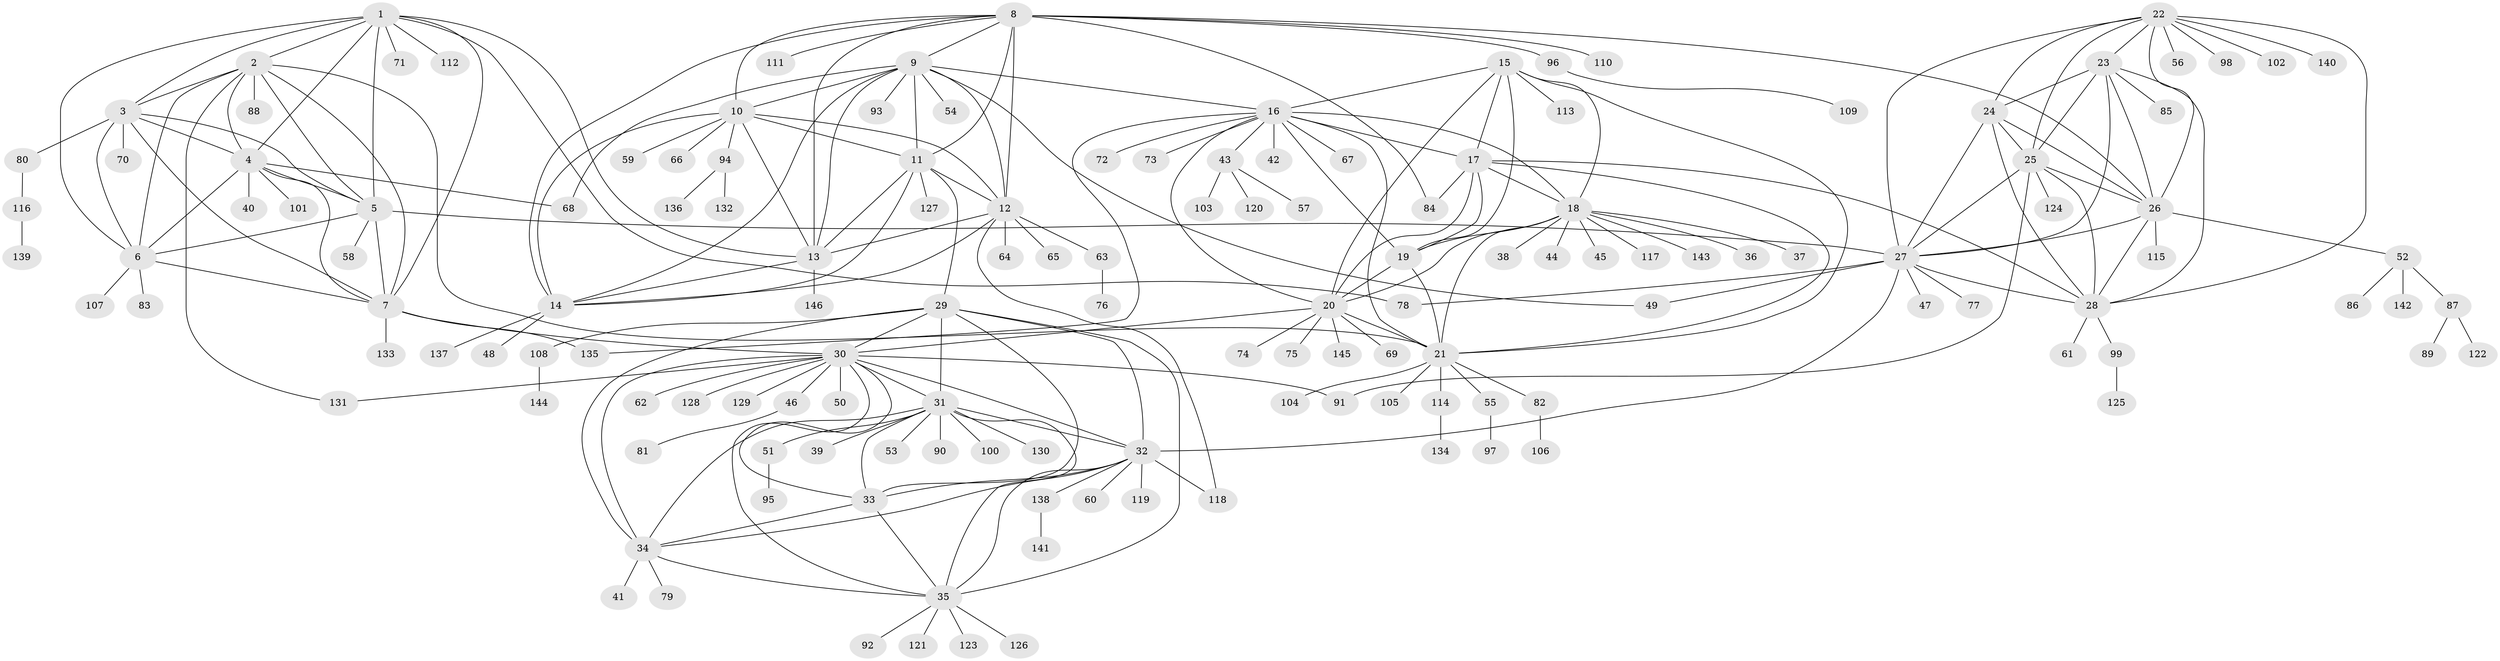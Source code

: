 // coarse degree distribution, {16: 0.011363636363636364, 10: 0.056818181818181816, 8: 0.011363636363636364, 7: 0.07954545454545454, 9: 0.03409090909090909, 11: 0.011363636363636364, 5: 0.03409090909090909, 6: 0.045454545454545456, 13: 0.011363636363636364, 1: 0.5454545454545454, 3: 0.03409090909090909, 2: 0.125}
// Generated by graph-tools (version 1.1) at 2025/52/03/04/25 22:52:23]
// undirected, 146 vertices, 234 edges
graph export_dot {
  node [color=gray90,style=filled];
  1;
  2;
  3;
  4;
  5;
  6;
  7;
  8;
  9;
  10;
  11;
  12;
  13;
  14;
  15;
  16;
  17;
  18;
  19;
  20;
  21;
  22;
  23;
  24;
  25;
  26;
  27;
  28;
  29;
  30;
  31;
  32;
  33;
  34;
  35;
  36;
  37;
  38;
  39;
  40;
  41;
  42;
  43;
  44;
  45;
  46;
  47;
  48;
  49;
  50;
  51;
  52;
  53;
  54;
  55;
  56;
  57;
  58;
  59;
  60;
  61;
  62;
  63;
  64;
  65;
  66;
  67;
  68;
  69;
  70;
  71;
  72;
  73;
  74;
  75;
  76;
  77;
  78;
  79;
  80;
  81;
  82;
  83;
  84;
  85;
  86;
  87;
  88;
  89;
  90;
  91;
  92;
  93;
  94;
  95;
  96;
  97;
  98;
  99;
  100;
  101;
  102;
  103;
  104;
  105;
  106;
  107;
  108;
  109;
  110;
  111;
  112;
  113;
  114;
  115;
  116;
  117;
  118;
  119;
  120;
  121;
  122;
  123;
  124;
  125;
  126;
  127;
  128;
  129;
  130;
  131;
  132;
  133;
  134;
  135;
  136;
  137;
  138;
  139;
  140;
  141;
  142;
  143;
  144;
  145;
  146;
  1 -- 2;
  1 -- 3;
  1 -- 4;
  1 -- 5;
  1 -- 6;
  1 -- 7;
  1 -- 13;
  1 -- 71;
  1 -- 78;
  1 -- 112;
  2 -- 3;
  2 -- 4;
  2 -- 5;
  2 -- 6;
  2 -- 7;
  2 -- 21;
  2 -- 88;
  2 -- 131;
  3 -- 4;
  3 -- 5;
  3 -- 6;
  3 -- 7;
  3 -- 70;
  3 -- 80;
  4 -- 5;
  4 -- 6;
  4 -- 7;
  4 -- 40;
  4 -- 68;
  4 -- 101;
  5 -- 6;
  5 -- 7;
  5 -- 27;
  5 -- 58;
  6 -- 7;
  6 -- 83;
  6 -- 107;
  7 -- 30;
  7 -- 133;
  7 -- 135;
  8 -- 9;
  8 -- 10;
  8 -- 11;
  8 -- 12;
  8 -- 13;
  8 -- 14;
  8 -- 26;
  8 -- 84;
  8 -- 96;
  8 -- 110;
  8 -- 111;
  9 -- 10;
  9 -- 11;
  9 -- 12;
  9 -- 13;
  9 -- 14;
  9 -- 16;
  9 -- 49;
  9 -- 54;
  9 -- 68;
  9 -- 93;
  10 -- 11;
  10 -- 12;
  10 -- 13;
  10 -- 14;
  10 -- 59;
  10 -- 66;
  10 -- 94;
  11 -- 12;
  11 -- 13;
  11 -- 14;
  11 -- 29;
  11 -- 127;
  12 -- 13;
  12 -- 14;
  12 -- 63;
  12 -- 64;
  12 -- 65;
  12 -- 118;
  13 -- 14;
  13 -- 146;
  14 -- 48;
  14 -- 137;
  15 -- 16;
  15 -- 17;
  15 -- 18;
  15 -- 19;
  15 -- 20;
  15 -- 21;
  15 -- 113;
  16 -- 17;
  16 -- 18;
  16 -- 19;
  16 -- 20;
  16 -- 21;
  16 -- 42;
  16 -- 43;
  16 -- 67;
  16 -- 72;
  16 -- 73;
  16 -- 135;
  17 -- 18;
  17 -- 19;
  17 -- 20;
  17 -- 21;
  17 -- 28;
  17 -- 84;
  18 -- 19;
  18 -- 20;
  18 -- 21;
  18 -- 36;
  18 -- 37;
  18 -- 38;
  18 -- 44;
  18 -- 45;
  18 -- 117;
  18 -- 143;
  19 -- 20;
  19 -- 21;
  20 -- 21;
  20 -- 30;
  20 -- 69;
  20 -- 74;
  20 -- 75;
  20 -- 145;
  21 -- 55;
  21 -- 82;
  21 -- 104;
  21 -- 105;
  21 -- 114;
  22 -- 23;
  22 -- 24;
  22 -- 25;
  22 -- 26;
  22 -- 27;
  22 -- 28;
  22 -- 56;
  22 -- 98;
  22 -- 102;
  22 -- 140;
  23 -- 24;
  23 -- 25;
  23 -- 26;
  23 -- 27;
  23 -- 28;
  23 -- 85;
  24 -- 25;
  24 -- 26;
  24 -- 27;
  24 -- 28;
  25 -- 26;
  25 -- 27;
  25 -- 28;
  25 -- 91;
  25 -- 124;
  26 -- 27;
  26 -- 28;
  26 -- 52;
  26 -- 115;
  27 -- 28;
  27 -- 32;
  27 -- 47;
  27 -- 49;
  27 -- 77;
  27 -- 78;
  28 -- 61;
  28 -- 99;
  29 -- 30;
  29 -- 31;
  29 -- 32;
  29 -- 33;
  29 -- 34;
  29 -- 35;
  29 -- 108;
  30 -- 31;
  30 -- 32;
  30 -- 33;
  30 -- 34;
  30 -- 35;
  30 -- 46;
  30 -- 50;
  30 -- 62;
  30 -- 91;
  30 -- 128;
  30 -- 129;
  30 -- 131;
  31 -- 32;
  31 -- 33;
  31 -- 34;
  31 -- 35;
  31 -- 39;
  31 -- 51;
  31 -- 53;
  31 -- 90;
  31 -- 100;
  31 -- 130;
  32 -- 33;
  32 -- 34;
  32 -- 35;
  32 -- 60;
  32 -- 118;
  32 -- 119;
  32 -- 138;
  33 -- 34;
  33 -- 35;
  34 -- 35;
  34 -- 41;
  34 -- 79;
  35 -- 92;
  35 -- 121;
  35 -- 123;
  35 -- 126;
  43 -- 57;
  43 -- 103;
  43 -- 120;
  46 -- 81;
  51 -- 95;
  52 -- 86;
  52 -- 87;
  52 -- 142;
  55 -- 97;
  63 -- 76;
  80 -- 116;
  82 -- 106;
  87 -- 89;
  87 -- 122;
  94 -- 132;
  94 -- 136;
  96 -- 109;
  99 -- 125;
  108 -- 144;
  114 -- 134;
  116 -- 139;
  138 -- 141;
}
